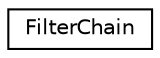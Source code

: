 digraph "Graphical Class Hierarchy"
{
  edge [fontname="Helvetica",fontsize="10",labelfontname="Helvetica",labelfontsize="10"];
  node [fontname="Helvetica",fontsize="10",shape=record];
  rankdir="LR";
  Node0 [label="FilterChain",height=0.2,width=0.4,color="black", fillcolor="white", style="filled",URL="$class_filter_chain.html",tooltip="The FilterChain class is responsable to dispatch a requisition. This class was built to work with Fil..."];
}
